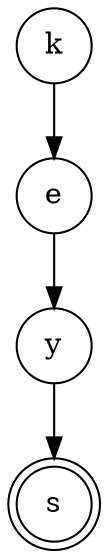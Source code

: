 digraph {   
    node [shape = doublecircle, color = black] s ;
    node [shape = circle];
    node [color= black];
    k -> e -> y -> s;	
}